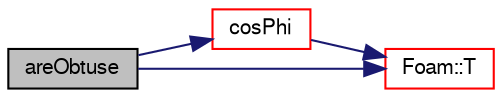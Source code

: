 digraph "areObtuse"
{
  bgcolor="transparent";
  edge [fontname="FreeSans",fontsize="10",labelfontname="FreeSans",labelfontsize="10"];
  node [fontname="FreeSans",fontsize="10",shape=record];
  rankdir="LR";
  Node60 [label="areObtuse",height=0.2,width=0.4,color="black", fillcolor="grey75", style="filled", fontcolor="black"];
  Node60 -> Node61 [color="midnightblue",fontsize="10",style="solid",fontname="FreeSans"];
  Node61 [label="cosPhi",height=0.2,width=0.4,color="red",URL="$a21195.html#a044bf851e38a97159c6db0f489a67522",tooltip="Calculate angle between a and b in radians. "];
  Node61 -> Node65 [color="midnightblue",fontsize="10",style="solid",fontname="FreeSans"];
  Node65 [label="Foam::T",height=0.2,width=0.4,color="red",URL="$a21124.html#ae57fda0abb14bb0944947c463c6e09d4"];
  Node60 -> Node65 [color="midnightblue",fontsize="10",style="solid",fontname="FreeSans"];
}
